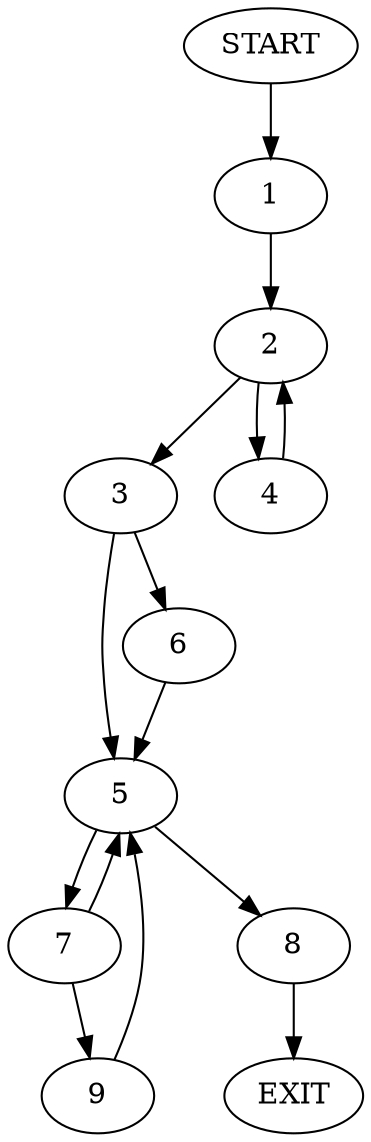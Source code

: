 digraph {
0 [label="START"]
10 [label="EXIT"]
0 -> 1
1 -> 2
2 -> 3
2 -> 4
4 -> 2
3 -> 5
3 -> 6
5 -> 7
5 -> 8
6 -> 5
7 -> 5
7 -> 9
8 -> 10
9 -> 5
}
